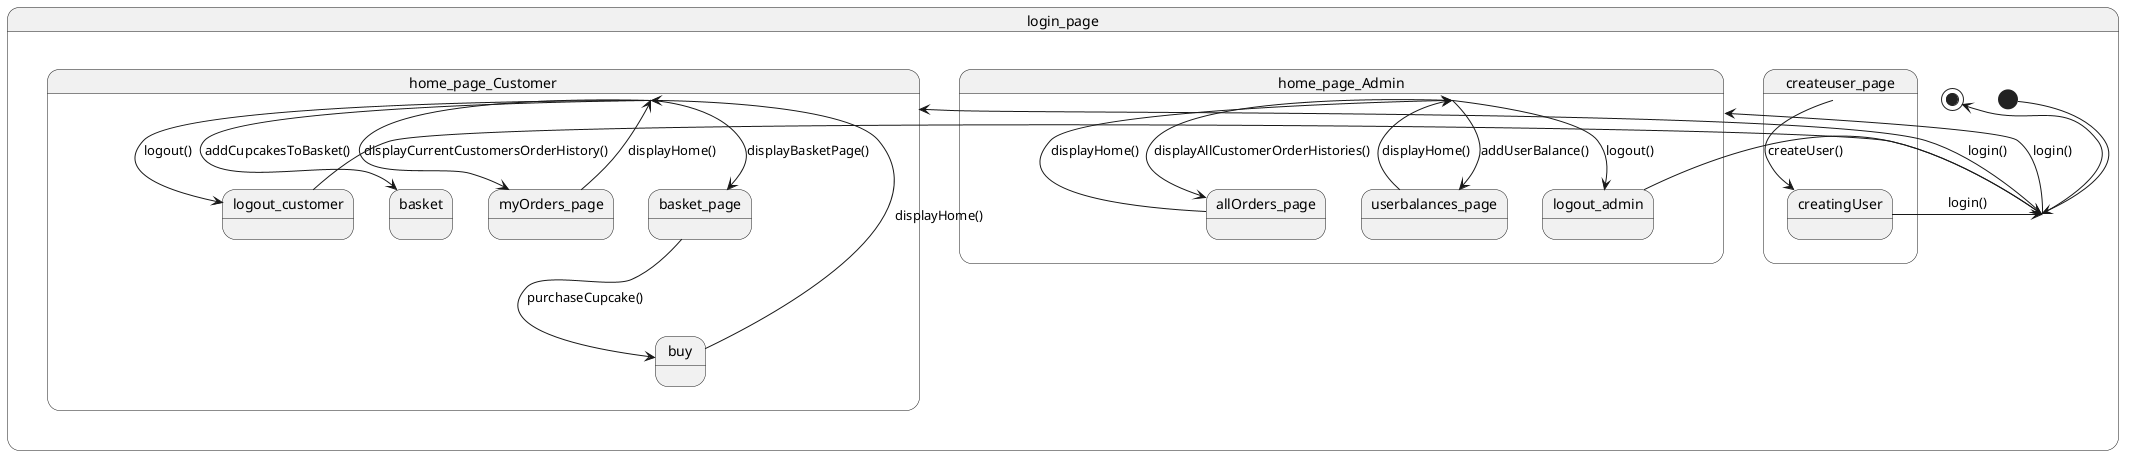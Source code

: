 @startuml

state login_page {
 [*] --> login_page
 login_page-->  [*]


  state createuser_page{

  createuser_page --> creatingUser : createUser()
  creatingUser --> login_page : login()
}
  login_page --> home_page_Admin : login()
  login_page --> home_page_Customer : login()
}

state home_page_Admin {

  home_page_Admin --> allOrders_page : displayAllCustomerOrderHistories()
 allOrders_page --> home_page_Admin : displayHome()

  home_page_Admin --> userbalances_page : addUserBalance()
  userbalances_page --> home_page_Admin : displayHome()

    home_page_Admin --> logout_admin : logout()
    logout_admin --> login_page
}

state home_page_Customer {


  home_page_Customer --> basket : addCupcakesToBasket()

  home_page_Customer --> myOrders_page : displayCurrentCustomersOrderHistory()
  myOrders_page --> home_page_Customer : displayHome()

   home_page_Customer --> basket_page : displayBasketPage()
   basket_page --> buy : purchaseCupcake()
    buy --> home_page_Customer : displayHome()

  home_page_Customer --> logout_customer : logout()
  logout_customer --> login_page
}
@enduml
